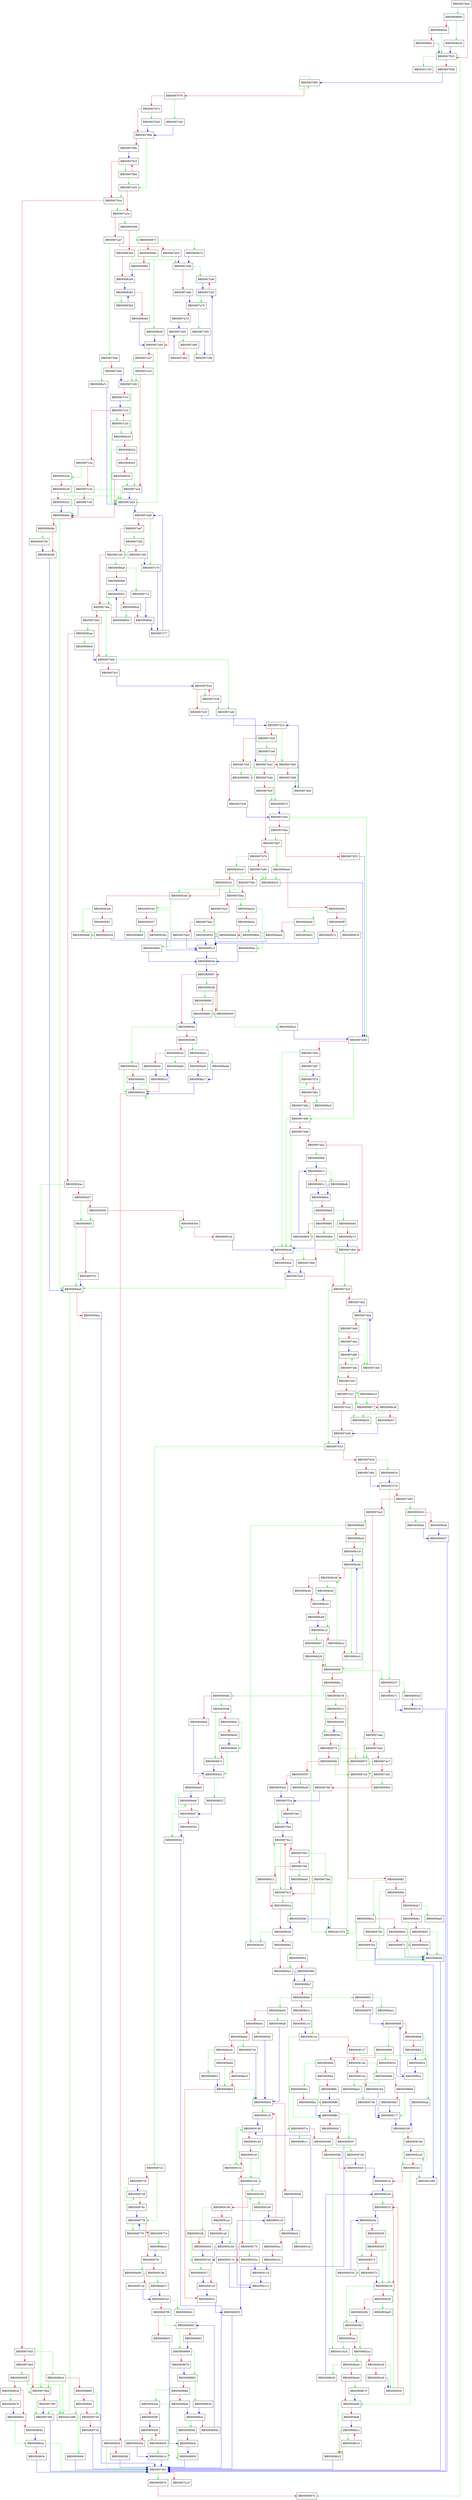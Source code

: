 digraph ____strtof128_l_internal {
  node [shape="box"];
  graph [splines=ortho];
  BB009078e0 -> BB00908690 [color="green"];
  BB009078e0 -> BB00907925 [color="red"];
  BB00907925 -> BB00401100 [color="green"];
  BB00907925 -> BB0090987b [color="green"];
  BB00907925 -> BB00907949 [color="red"];
  BB00907949 -> BB00907960 [color="blue"];
  BB00907960 -> BB00907960 [color="green"];
  BB00907960 -> BB00907976 [color="red"];
  BB00907976 -> BB00907cb0 [color="green"];
  BB00907976 -> BB0090797e [color="red"];
  BB0090797e -> BB00907bd0 [color="green"];
  BB0090797e -> BB0090798e [color="red"];
  BB0090798e -> BB00907a30 [color="green"];
  BB0090798e -> BB0090799e [color="red"];
  BB0090799e -> BB009079c5 [color="blue"];
  BB009079b0 -> BB00907a30 [color="green"];
  BB009079b0 -> BB009079c5 [color="red"];
  BB009079c5 -> BB009079b0 [color="green"];
  BB009079c5 -> BB009079ca [color="red"];
  BB009079ca -> BB00907a3a [color="green"];
  BB009079ca -> BB009079d3 [color="red"];
  BB009079d3 -> BB009086cd [color="green"];
  BB009079d3 -> BB009079e5 [color="red"];
  BB009079e5 -> BB00908608 [color="green"];
  BB009079e5 -> BB009079ed [color="red"];
  BB009079ed -> BB009079fd [color="green"];
  BB009079ed -> BB009079f5 [color="red"];
  BB009079f5 -> BB009079fd [color="blue"];
  BB009079fd -> BB00907a01 [color="blue"];
  BB00907a01 -> BB00909876 [color="green"];
  BB00907a01 -> BB00907a18 [color="red"];
  BB00907a30 -> BB009079ca [color="green"];
  BB00907a30 -> BB00907a3a [color="red"];
  BB00907a3a -> BB00908388 [color="green"];
  BB00907a3a -> BB00907a47 [color="red"];
  BB00907a47 -> BB00907bde [color="green"];
  BB00907a47 -> BB00907a50 [color="red"];
  BB00907a50 -> BB00907a56 [color="blue"];
  BB00907a56 -> BB00907ca6 [color="green"];
  BB00907a56 -> BB00907a6b [color="red"];
  BB00907a6b -> BB00907a70 [color="blue"];
  BB00907a70 -> BB00907c85 [color="green"];
  BB00907a70 -> BB00907a79 [color="red"];
  BB00907a79 -> BB00907a96 [color="blue"];
  BB00907a80 -> BB00907c90 [color="green"];
  BB00907a80 -> BB00907a93 [color="red"];
  BB00907a93 -> BB00907a96 [color="blue"];
  BB00907a96 -> BB00907a80 [color="green"];
  BB00907a96 -> BB00907a9d [color="red"];
  BB00907a9d -> BB00907ad3 [color="green"];
  BB00907a9d -> BB00907aa7 [color="red"];
  BB00907aa7 -> BB00907c08 [color="green"];
  BB00907aa7 -> BB00907ac5 [color="red"];
  BB00907ac5 -> BB00907c08 [color="green"];
  BB00907ac5 -> BB00907acd [color="red"];
  BB00907acd -> BB00907ad3 [color="blue"];
  BB00907ad3 -> BB00907ad9 [color="blue"];
  BB00907ad9 -> BB00907c70 [color="green"];
  BB00907ad9 -> BB00907ae7 [color="red"];
  BB00907ae7 -> BB00907c58 [color="green"];
  BB00907ae7 -> BB00907af1 [color="red"];
  BB00907af1 -> BB009089a9 [color="green"];
  BB00907af1 -> BB00907afa [color="red"];
  BB00907afa -> BB00907b0b [color="green"];
  BB00907afa -> BB00907b02 [color="red"];
  BB00907b02 -> BB009092aa [color="green"];
  BB00907b02 -> BB00907b0b [color="red"];
  BB00907b0b -> BB00907cd0 [color="green"];
  BB00907b0b -> BB00907b1f [color="red"];
  BB00907b1f -> BB00907b3a [color="blue"];
  BB00907b28 -> BB00907cd0 [color="green"];
  BB00907b28 -> BB00907b3a [color="red"];
  BB00907b3a -> BB00907b28 [color="green"];
  BB00907b3a -> BB00907b3f [color="red"];
  BB00907b3f -> BB00907b42 [color="blue"];
  BB00907b42 -> BB00909992 [color="green"];
  BB00907b42 -> BB00907b4b [color="red"];
  BB00907b4b -> BB00908670 [color="green"];
  BB00907b4b -> BB00907b5f [color="red"];
  BB00907b5f -> BB00908670 [color="green"];
  BB00907b5f -> BB00907b67 [color="red"];
  BB00907b67 -> BB009084e0 [color="green"];
  BB00907b67 -> BB00907b76 [color="red"];
  BB00907b76 -> BB009083c4 [color="green"];
  BB00907b76 -> BB00907b80 [color="red"];
  BB00907b80 -> BB00908420 [color="green"];
  BB00907b80 -> BB00907b8c [color="red"];
  BB00907b8c -> BB009083df [color="green"];
  BB00907b8c -> BB00907b9a [color="red"];
  BB00907b9a -> BB00908a50 [color="green"];
  BB00907b9a -> BB00907ba3 [color="red"];
  BB00907ba3 -> BB00909935 [color="green"];
  BB00907ba3 -> BB00907bac [color="red"];
  BB00907bac -> BB00909935 [color="green"];
  BB00907bac -> BB00907bb5 [color="red"];
  BB00907bb5 -> BB0090851f [color="blue"];
  BB00907bd0 -> BB0090798e [color="blue"];
  BB00907bde -> BB00908a7c [color="green"];
  BB00907bde -> BB00907beb [color="red"];
  BB00907beb -> BB00907c08 [color="blue"];
  BB00907c08 -> BB00908430 [color="green"];
  BB00907c08 -> BB00907c10 [color="red"];
  BB00907c10 -> BB00907c33 [color="blue"];
  BB00907c20 -> BB00908430 [color="green"];
  BB00907c20 -> BB00907c33 [color="red"];
  BB00907c33 -> BB00907c20 [color="green"];
  BB00907c33 -> BB00907c3a [color="red"];
  BB00907c3a -> BB00909240 [color="green"];
  BB00907c3a -> BB00907c45 [color="red"];
  BB00907c45 -> BB00907ad3 [color="green"];
  BB00907c45 -> BB00907c4f [color="red"];
  BB00907c4f -> BB0090846a [color="blue"];
  BB00907c58 -> BB00907af1 [color="green"];
  BB00907c58 -> BB00907c6b [color="red"];
  BB00907c6b -> BB00907c70 [color="blue"];
  BB00907c70 -> BB00907c77 [color="blue"];
  BB00907c77 -> BB00907ad9 [color="blue"];
  BB00907c85 -> BB00907c90 [color="blue"];
  BB00907c90 -> BB00907c93 [color="blue"];
  BB00907c93 -> BB00907a70 [color="green"];
  BB00907c93 -> BB00907ca6 [color="red"];
  BB00907ca6 -> BB00907c93 [color="blue"];
  BB00907cb0 -> BB0090798e [color="blue"];
  BB00907cd0 -> BB00907d1b [color="blue"];
  BB00907ce8 -> BB00907b42 [color="green"];
  BB00907ce8 -> BB00907d00 [color="red"];
  BB00907d00 -> BB00907d0e [color="green"];
  BB00907d00 -> BB00907d06 [color="red"];
  BB00907d06 -> BB00907d0e [color="blue"];
  BB00907d0e -> BB00907d1b [color="blue"];
  BB00907d1b -> BB00907d00 [color="green"];
  BB00907d1b -> BB00907d29 [color="red"];
  BB00907d29 -> BB00907ce8 [color="green"];
  BB00907d29 -> BB00907d2f [color="red"];
  BB00907d2f -> BB00909992 [color="green"];
  BB00907d2f -> BB00907d38 [color="red"];
  BB00907d38 -> BB00907d44 [color="blue"];
  BB00907d44 -> BB00907d58 [color="green"];
  BB00907d44 -> BB00907d4a [color="red"];
  BB00907d4a -> BB00907b67 [color="green"];
  BB00907d4a -> BB00907d53 [color="red"];
  BB00907d53 -> BB00907d58 [color="blue"];
  BB00907d58 -> BB00907d90 [color="green"];
  BB00907d58 -> BB00907d5d [color="red"];
  BB00907d5d -> BB009084c8 [color="green"];
  BB00907d5d -> BB00907d67 [color="red"];
  BB00907d67 -> BB00907d70 [color="blue"];
  BB00907d70 -> BB00907d70 [color="green"];
  BB00907d70 -> BB00907d81 [color="red"];
  BB00907d81 -> BB009099e3 [color="green"];
  BB00907d81 -> BB00907d8a [color="red"];
  BB00907d8a -> BB00907d90 [color="blue"];
  BB00907d90 -> BB009084c8 [color="green"];
  BB00907d90 -> BB00907d99 [color="red"];
  BB00907d99 -> BB009084c8 [color="green"];
  BB00907d99 -> BB00907da2 [color="red"];
  BB00907da2 -> BB009088b8 [color="green"];
  BB00907da2 -> BB00907db0 [color="red"];
  BB00907db0 -> BB00907dc9 [color="green"];
  BB00907db0 -> BB00907db8 [color="red"];
  BB00907db8 -> BB00907dc0 [color="blue"];
  BB00907dc0 -> BB009084a0 [color="green"];
  BB00907dc0 -> BB00907dc9 [color="red"];
  BB00907dc9 -> BB00907e53 [color="green"];
  BB00907dc9 -> BB00907dd2 [color="red"];
  BB00907dd2 -> BB00907de4 [color="blue"];
  BB00907de0 -> BB00907de4 [color="blue"];
  BB00907de4 -> BB00907de0 [color="green"];
  BB00907de4 -> BB00907de9 [color="red"];
  BB00907de9 -> BB00907e0c [color="green"];
  BB00907de9 -> BB00907dee [color="red"];
  BB00907dee -> BB00907df8 [color="blue"];
  BB00907df8 -> BB00907de0 [color="green"];
  BB00907df8 -> BB00907dfe [color="red"];
  BB00907dfe -> BB00907df8 [color="green"];
  BB00907dfe -> BB00907e0c [color="red"];
  BB00907e0c -> BB00908e25 [color="green"];
  BB00907e0c -> BB00907e21 [color="red"];
  BB00907e21 -> BB009098f7 [color="green"];
  BB00907e21 -> BB00907e2d [color="red"];
  BB00907e2d -> BB00909b30 [color="green"];
  BB00907e2d -> BB00907e48 [color="red"];
  BB00907e48 -> BB00907e53 [color="blue"];
  BB00907e53 -> BB00908741 [color="green"];
  BB00907e53 -> BB00907e5d [color="red"];
  BB00907e5d -> BB00908934 [color="green"];
  BB00907e5d -> BB00907e6b [color="red"];
  BB00907e6b -> BB00907e78 [color="blue"];
  BB00907e78 -> BB00909257 [color="green"];
  BB00907e78 -> BB00907e95 [color="red"];
  BB00907e95 -> BB00909433 [color="green"];
  BB00907e95 -> BB00907ea2 [color="red"];
  BB00907ea2 -> BB00908bb9 [color="green"];
  BB00907ea2 -> BB00907eab [color="red"];
  BB00907eab -> BB00909973 [color="green"];
  BB00907eab -> BB00907eb4 [color="red"];
  BB00907eb4 -> BB00909973 [color="green"];
  BB00907eb4 -> BB00907ec7 [color="red"];
  BB00907ec7 -> BB009097e4 [color="green"];
  BB00907ec7 -> BB00907ed1 [color="red"];
  BB00907ed1 -> BB00909954 [color="green"];
  BB00907ed1 -> BB00907f0f [color="red"];
  BB00907f0f -> BB00907f1a [color="blue"];
  BB00907f1a -> BB00907f4d [color="green"];
  BB00907f1a -> BB00907f42 [color="red"];
  BB00907f42 -> BB00907f4d [color="blue"];
  BB00907f4d -> BB00907fce [color="blue"];
  BB00907fa0 -> BB00401070 [color="green"];
  BB00907fa0 -> BB00907fc3 [color="red"];
  BB00907fc3 -> BB0090802a [color="green"];
  BB00907fc3 -> BB00907fce [color="red"];
  BB00907fce -> BB00907fc3 [color="green"];
  BB00907fce -> BB00907fd3 [color="red"];
  BB00907fd3 -> BB00907fa0 [color="green"];
  BB00907fd3 -> BB00907fdf [color="red"];
  BB00907fdf -> BB00908ad0 [color="green"];
  BB00907fdf -> BB00908012 [color="red"];
  BB00908012 -> BB00907fce [color="green"];
  BB00908012 -> BB0090802a [color="red"];
  BB0090802a -> BB0090928b [color="green"];
  BB0090802a -> BB0090804d [color="red"];
  BB0090804d -> BB00909a40 [color="green"];
  BB0090804d -> BB00908062 [color="red"];
  BB00908062 -> BB00909060 [color="green"];
  BB00908062 -> BB009080a2 [color="red"];
  BB009080a2 -> BB009080a7 [color="blue"];
  BB009080a7 -> BB00908f51 [color="green"];
  BB009080a7 -> BB009080b9 [color="red"];
  BB009080b9 -> BB00908e92 [color="green"];
  BB009080b9 -> BB009080c3 [color="red"];
  BB009080c3 -> BB0090812e [color="green"];
  BB009080c3 -> BB00908114 [color="red"];
  BB00908114 -> BB0090812e [color="blue"];
  BB0090812e -> BB0090937a [color="green"];
  BB0090812e -> BB00908137 [color="red"];
  BB00908137 -> BB009095eb [color="green"];
  BB00908137 -> BB0090814d [color="red"];
  BB0090814d -> BB0090968b [color="green"];
  BB0090814d -> BB0090815a [color="red"];
  BB0090815a -> BB00909ab4 [color="green"];
  BB0090815a -> BB00908164 [color="red"];
  BB00908164 -> BB00908177 [color="blue"];
  BB00908177 -> BB00908180 [color="blue"];
  BB00908180 -> BB009081b1 [color="green"];
  BB00908180 -> BB00908184 [color="red"];
  BB00908184 -> BB009081a0 [color="blue"];
  BB009081a0 -> BB009081a0 [color="green"];
  BB009081a0 -> BB009081b1 [color="red"];
  BB009081b1 -> BB00401080 [color="green"];
  BB009081b1 -> BB00908af9 [color="green"];
  BB009081b1 -> BB009081fa [color="red"];
  BB009081fa -> BB00908240 [color="blue"];
  BB00908240 -> BB0090831f [color="green"];
  BB00908240 -> BB00908250 [color="red"];
  BB00908250 -> BB0090828f [color="green"];
  BB00908250 -> BB0090826f [color="red"];
  BB0090826f -> BB00909ad3 [color="green"];
  BB0090826f -> BB0090828b [color="red"];
  BB0090828b -> BB0090828f [color="blue"];
  BB0090828f -> BB009082ca [color="green"];
  BB0090828f -> BB009082ac [color="red"];
  BB009082ac -> BB00401020 [color="green"];
  BB009082ac -> BB009082ca [color="red"];
  BB009082ca -> BB00908ae0 [color="green"];
  BB009082ca -> BB009082df [color="red"];
  BB009082df -> BB009082fc [color="green"];
  BB009082df -> BB009082e9 [color="red"];
  BB009082e9 -> BB009082fc [color="blue"];
  BB009082fc -> BB00908250 [color="green"];
  BB009082fc -> BB0090831f [color="red"];
  BB0090831f -> BB0090835a [color="blue"];
  BB00908350 -> BB0090835a [color="blue"];
  BB0090835a -> BB00908373 [color="green"];
  BB0090835a -> BB0090835f [color="red"];
  BB0090835f -> BB00908250 [color="green"];
  BB0090835f -> BB00908365 [color="red"];
  BB00908365 -> BB00908250 [color="green"];
  BB00908365 -> BB00908373 [color="red"];
  BB00908373 -> BB00908350 [color="green"];
  BB00908373 -> BB0090837c [color="red"];
  BB0090837c -> BB00908250 [color="blue"];
  BB00908388 -> BB00908973 [color="green"];
  BB00908388 -> BB0090839a [color="red"];
  BB0090839a -> BB00907a56 [color="green"];
  BB0090839a -> BB009083a9 [color="red"];
  BB009083a9 -> BB009083b5 [color="blue"];
  BB009083b0 -> BB009083b5 [color="blue"];
  BB009083b5 -> BB009083b0 [color="green"];
  BB009083b5 -> BB009083bf [color="red"];
  BB009083bf -> BB00907a9d [color="blue"];
  BB009083c4 -> BB00908420 [color="green"];
  BB009083c4 -> BB009083d1 [color="red"];
  BB009083d1 -> BB00907b9a [color="green"];
  BB009083d1 -> BB009083df [color="red"];
  BB009083df -> BB0090934d [color="green"];
  BB009083df -> BB009083e8 [color="red"];
  BB009083e8 -> BB009098d8 [color="green"];
  BB009083e8 -> BB009083f1 [color="red"];
  BB009083f1 -> BB009098d8 [color="green"];
  BB009083f1 -> BB00908404 [color="red"];
  BB00908404 -> BB0090851f [color="blue"];
  BB00908420 -> BB00907d58 [color="blue"];
  BB00908430 -> BB00907ad3 [color="green"];
  BB00908430 -> BB0090843a [color="red"];
  BB0090843a -> BB00907ad3 [color="green"];
  BB0090843a -> BB00908443 [color="red"];
  BB00908443 -> BB00907acd [color="green"];
  BB00908443 -> BB0090845b [color="red"];
  BB0090845b -> BB00907acd [color="green"];
  BB0090845b -> BB0090846a [color="red"];
  BB0090846a -> BB009084a0 [color="green"];
  BB0090846a -> BB0090848a [color="red"];
  BB0090848a -> BB00909709 [color="green"];
  BB0090848a -> BB00908498 [color="red"];
  BB00908498 -> BB009084a0 [color="blue"];
  BB009084a0 -> BB009079fd [color="green"];
  BB009084a0 -> BB009084ac [color="red"];
  BB009084ac -> BB00907a01 [color="blue"];
  BB009084b9 -> BB009084c8 [color="blue"];
  BB009084c8 -> BB00907db8 [color="green"];
  BB009084c8 -> BB009084d4 [color="red"];
  BB009084d4 -> BB00907dc0 [color="blue"];
  BB009084e0 -> BB00908420 [color="green"];
  BB009084e0 -> BB009084f5 [color="red"];
  BB009084f5 -> BB00908aa8 [color="green"];
  BB009084f5 -> BB009084ff [color="red"];
  BB009084ff -> BB00909916 [color="green"];
  BB009084ff -> BB00908512 [color="red"];
  BB00908512 -> BB0090851f [color="blue"];
  BB0090851f -> BB0090854e [color="blue"];
  BB0090854e -> BB00908587 [color="blue"];
  BB00908558 -> BB00908680 [color="green"];
  BB00908558 -> BB00908569 [color="red"];
  BB00908569 -> BB00908ba2 [color="green"];
  BB00908569 -> BB00908587 [color="red"];
  BB00908587 -> BB00908558 [color="green"];
  BB00908587 -> BB0090858c [color="red"];
  BB0090858c -> BB009089e4 [color="green"];
  BB0090858c -> BB00908596 [color="red"];
  BB00908596 -> BB00908a01 [color="green"];
  BB00908596 -> BB009085ad [color="red"];
  BB009085ad -> BB00908a8e [color="green"];
  BB009085ad -> BB009085bb [color="red"];
  BB009085bb -> BB009085c3 [color="blue"];
  BB009085c3 -> BB009085e0 [color="red"];
  BB009085e0 -> BB009085e0 [color="green"];
  BB009085e0 -> BB009085ef [color="red"];
  BB009085ef -> BB00907a01 [color="green"];
  BB009085ef -> BB009085fd [color="red"];
  BB009085fd -> BB00907a01 [color="blue"];
  BB00908608 -> BB00401088 [color="green"];
  BB00908608 -> BB009079ed [color="green"];
  BB00908608 -> BB0090862b [color="red"];
  BB0090862b -> BB00909476 [color="green"];
  BB0090862b -> BB00908641 [color="red"];
  BB00908641 -> BB0090864e [color="green"];
  BB00908641 -> BB0090864b [color="red"];
  BB0090864b -> BB0090864e [color="blue"];
  BB0090864e -> BB00907a01 [color="green"];
  BB0090864e -> BB0090865c [color="red"];
  BB0090865c -> BB00907a01 [color="blue"];
  BB00908670 -> BB00907d44 [color="blue"];
  BB00908680 -> BB00908569 [color="green"];
  BB00908680 -> BB0090868b [color="red"];
  BB0090868b -> BB0090858c [color="blue"];
  BB00908690 -> BB00908a33 [color="green"];
  BB00908690 -> BB009086ae [color="red"];
  BB009086ae -> BB00907925 [color="green"];
  BB009086ae -> BB009086bc [color="red"];
  BB009086bc -> BB00907925 [color="blue"];
  BB009086cd -> BB00401088 [color="green"];
  BB009086cd -> BB009079ed [color="green"];
  BB009086cd -> BB009086f0 [color="red"];
  BB009086f0 -> BB00908726 [color="green"];
  BB009086f0 -> BB009086fa [color="red"];
  BB009086fa -> BB00401088 [color="green"];
  BB009086fa -> BB00908726 [color="red"];
  BB00908726 -> BB00909469 [color="green"];
  BB00908726 -> BB00908734 [color="red"];
  BB00908734 -> BB00907a01 [color="blue"];
  BB00908741 -> BB00908779 [color="green"];
  BB00908741 -> BB00908755 [color="red"];
  BB00908755 -> BB00908758 [color="blue"];
  BB00908758 -> BB00908758 [color="green"];
  BB00908758 -> BB0090876c [color="red"];
  BB0090876c -> BB00908779 [color="blue"];
  BB00908770 -> BB00908779 [color="blue"];
  BB00908779 -> BB00908770 [color="green"];
  BB00908779 -> BB0090877e [color="red"];
  BB0090877e -> BB00908a41 [color="green"];
  BB0090877e -> BB00908791 [color="red"];
  BB00908791 -> BB00909a95 [color="green"];
  BB00908791 -> BB009087a6 [color="red"];
  BB009087a6 -> BB00908e7c [color="green"];
  BB009087a6 -> BB009087cd [color="red"];
  BB009087cd -> BB009087ed [color="blue"];
  BB009087ed -> BB009099c4 [color="green"];
  BB009087ed -> BB009087f6 [color="red"];
  BB009087f6 -> BB00908853 [color="green"];
  BB009087f6 -> BB00908825 [color="red"];
  BB00908825 -> BB0090894c [color="blue"];
  BB00908830 -> BB00908841 [color="blue"];
  BB00908841 -> BB00908946 [color="green"];
  BB00908841 -> BB0090884b [color="red"];
  BB0090884b -> BB00908853 [color="blue"];
  BB00908853 -> BB00908869 [color="green"];
  BB00908853 -> BB00908862 [color="red"];
  BB00908862 -> BB00908869 [color="blue"];
  BB00908869 -> BB00908882 [color="green"];
  BB00908869 -> BB00908878 [color="red"];
  BB00908878 -> BB00908882 [color="blue"];
  BB00908882 -> BB00908830 [color="green"];
  BB00908882 -> BB0090888a [color="red"];
  BB0090888a -> BB009093ea [color="green"];
  BB0090888a -> BB009088ab [color="red"];
  BB009088ab -> BB00908841 [color="blue"];
  BB009088b8 -> BB00908913 [color="blue"];
  BB009088d8 -> BB009088e4 [color="blue"];
  BB009088e4 -> BB0090890f [color="green"];
  BB009088e4 -> BB009088e8 [color="red"];
  BB009088e8 -> BB00908e64 [color="green"];
  BB009088e8 -> BB009088f0 [color="red"];
  BB009088f0 -> BB009084b9 [color="green"];
  BB009088f0 -> BB0090890f [color="red"];
  BB0090890f -> BB00908913 [color="blue"];
  BB00908913 -> BB009088d8 [color="green"];
  BB00908913 -> BB0090891c [color="red"];
  BB0090891c -> BB009088e4 [color="blue"];
  BB00908934 -> BB00907e78 [color="blue"];
  BB00908946 -> BB00908955 [color="green"];
  BB00908946 -> BB0090894c [color="red"];
  BB0090894c -> BB00908955 [color="blue"];
  BB00908955 -> BB00907a01 [color="blue"];
  BB00908973 -> BB00909a7e [color="green"];
  BB00908973 -> BB00908984 [color="red"];
  BB00908984 -> BB00909b4f [color="green"];
  BB00908984 -> BB0090898d [color="red"];
  BB0090898d -> BB009083a9 [color="blue"];
  BB009089a9 -> BB0090971a [color="green"];
  BB009089a9 -> BB009089b6 [color="red"];
  BB009089b6 -> BB009089c3 [color="blue"];
  BB009089c0 -> BB009089c3 [color="blue"];
  BB009089c3 -> BB00907afa [color="green"];
  BB009089c3 -> BB009089cd [color="red"];
  BB009089cd -> BB009089c0 [color="green"];
  BB009089cd -> BB009089dc [color="red"];
  BB009089dc -> BB00907c77 [color="blue"];
  BB009089e4 -> BB009085e0 [color="green"];
  BB009089e4 -> BB009089f4 [color="red"];
  BB009089f4 -> BB009085e0 [color="blue"];
  BB00908a01 -> BB00908a9b [color="green"];
  BB00908a01 -> BB00908a0f [color="red"];
  BB00908a0f -> BB00908a17 [color="blue"];
  BB00908a17 -> BB009085e0 [color="blue"];
  BB00908a33 -> BB00907925 [color="blue"];
  BB00908a41 -> BB00908791 [color="blue"];
  BB00908a50 -> BB009095bc [color="green"];
  BB00908a50 -> BB00908a5a [color="red"];
  BB00908a5a -> BB0090989a [color="green"];
  BB00908a5a -> BB00908a6d [color="red"];
  BB00908a6d -> BB0090851f [color="blue"];
  BB00908a7c -> BB00907ad3 [color="blue"];
  BB00908a8e -> BB009085c3 [color="blue"];
  BB00908a9b -> BB00908a17 [color="blue"];
  BB00908aa8 -> BB00909a02 [color="green"];
  BB00908aa8 -> BB00908abb [color="red"];
  BB00908abb -> BB0090851f [color="blue"];
  BB00908ad0 -> BB00907fc3 [color="blue"];
  BB00908ae0 -> BB00908b58 [color="green"];
  BB00908ae0 -> BB00908ae6 [color="red"];
  BB00908ae6 -> BB00908b70 [color="green"];
  BB00908ae6 -> BB00908af9 [color="red"];
  BB00908af9 -> BB00908b22 [color="green"];
  BB00908af9 -> BB00908aff [color="red"];
  BB00908aff -> BB00908b1c [color="blue"];
  BB00908b10 -> BB00908b22 [color="green"];
  BB00908b10 -> BB00908b1c [color="red"];
  BB00908b1c -> BB00908b10 [color="green"];
  BB00908b1c -> BB00908b22 [color="red"];
  BB00908b22 -> BB00907a01 [color="blue"];
  BB00908b58 -> BB00908240 [color="blue"];
  BB00908b70 -> BB00908af9 [color="blue"];
  BB00908ba2 -> BB00907d58 [color="blue"];
  BB00908bb9 -> BB00909a40 [color="green"];
  BB00908bb9 -> BB00908bcb [color="red"];
  BB00908bcb -> BB00908d46 [color="green"];
  BB00908bcb -> BB00908c19 [color="red"];
  BB00908c19 -> BB00908c60 [color="blue"];
  BB00908c60 -> BB00908ce3 [color="green"];
  BB00908c60 -> BB00908c68 [color="red"];
  BB00908c68 -> BB00908cef [color="green"];
  BB00908c68 -> BB00908c8c [color="red"];
  BB00908c8c -> BB00908ca2 [color="red"];
  BB00908ca2 -> BB00908cc2 [color="green"];
  BB00908ca2 -> BB00908cb9 [color="red"];
  BB00908cb9 -> BB00908cc2 [color="blue"];
  BB00908cc2 -> BB00908d07 [color="green"];
  BB00908cc2 -> BB00908cce [color="red"];
  BB00908cce -> BB00908c68 [color="green"];
  BB00908cce -> BB00908ce3 [color="red"];
  BB00908ce3 -> BB00908c60 [color="blue"];
  BB00908cef -> BB00908ca2 [color="blue"];
  BB00908d07 -> BB00908d46 [color="green"];
  BB00908d07 -> BB00908d29 [color="red"];
  BB00908d29 -> BB00401070 [color="green"];
  BB00908d29 -> BB00908d46 [color="red"];
  BB00908d46 -> BB00909257 [color="green"];
  BB00908d46 -> BB00908d6e [color="red"];
  BB00908d6e -> BB0090949e [color="green"];
  BB00908d6e -> BB00908d78 [color="red"];
  BB00908d78 -> BB00909531 [color="green"];
  BB00908d78 -> BB00908d81 [color="red"];
  BB00908d81 -> BB0090982a [color="green"];
  BB00908d81 -> BB00908d9e [color="red"];
  BB00908d9e -> BB00909780 [color="green"];
  BB00908d9e -> BB00908da7 [color="red"];
  BB00908da7 -> BB00909af2 [color="green"];
  BB00908da7 -> BB00908db1 [color="red"];
  BB00908db1 -> BB00908e09 [color="green"];
  BB00908db1 -> BB00908df1 [color="red"];
  BB00908df1 -> BB00908e09 [color="green"];
  BB00908df1 -> BB00908e00 [color="red"];
  BB00908e00 -> BB00908e09 [color="blue"];
  BB00908e09 -> BB00907a01 [color="blue"];
  BB00908e25 -> BB009098f7 [color="green"];
  BB00908e25 -> BB00908e38 [color="red"];
  BB00908e38 -> BB00909b30 [color="green"];
  BB00908e38 -> BB00908e57 [color="red"];
  BB00908e57 -> BB00907e48 [color="blue"];
  BB00908e64 -> BB00907db0 [color="green"];
  BB00908e64 -> BB00908e72 [color="red"];
  BB00908e72 -> BB00907db0 [color="blue"];
  BB00908e7c -> BB009087ed [color="blue"];
  BB00908e92 -> BB009090a8 [color="green"];
  BB00908e92 -> BB00908eb4 [color="red"];
  BB00908eb4 -> BB009095d2 [color="green"];
  BB00908eb4 -> BB00908ebd [color="red"];
  BB00908ebd -> BB00909726 [color="green"];
  BB00908ebd -> BB00908ec6 [color="red"];
  BB00908ec6 -> BB00909803 [color="green"];
  BB00908ec6 -> BB00908ed0 [color="red"];
  BB00908ed0 -> BB00908f0d [color="green"];
  BB00908ed0 -> BB00908ee3 [color="red"];
  BB00908ee3 -> BB00908f0d [color="red"];
  BB00908f0d -> BB009090b5 [color="green"];
  BB00908f0d -> BB00908f1e [color="red"];
  BB00908f1e -> BB00908f35 [color="blue"];
  BB00908f35 -> BB00907a01 [color="blue"];
  BB00908f51 -> BB00909a21 [color="green"];
  BB00908f51 -> BB00908f78 [color="red"];
  BB00908f78 -> BB00908f98 [color="blue"];
  BB00908f98 -> BB00908fd8 [color="green"];
  BB00908f98 -> BB00908fa9 [color="red"];
  BB00908fa9 -> BB00908fc4 [color="green"];
  BB00908fa9 -> BB00908fb3 [color="red"];
  BB00908fb3 -> BB00908fc4 [color="blue"];
  BB00908fc4 -> BB00908fcc [color="blue"];
  BB00908fcc -> BB00908f98 [color="blue"];
  BB00908fd8 -> BB00909054 [color="green"];
  BB00908fd8 -> BB00908fde [color="red"];
  BB00908fde -> BB009099b1 [color="green"];
  BB00908fde -> BB00908fea [color="red"];
  BB00908fea -> BB00908ff9 [color="green"];
  BB00908fea -> BB00908ff4 [color="red"];
  BB00908ff4 -> BB00908ff9 [color="blue"];
  BB00908ff9 -> BB00908ffe [color="blue"];
  BB00908ffe -> BB00909037 [color="green"];
  BB00908ffe -> BB0090900d [color="red"];
  BB0090900d -> BB00909037 [color="red"];
  BB00909037 -> BB00908f35 [color="blue"];
  BB00909054 -> BB00908fcc [color="blue"];
  BB00909060 -> BB009080a2 [color="green"];
  BB00909060 -> BB0090908d [color="red"];
  BB0090908d -> BB009080a7 [color="blue"];
  BB009090a8 -> BB009090b5 [color="blue"];
  BB009090b5 -> BB0090912f [color="green"];
  BB009090b5 -> BB009090d6 [color="red"];
  BB009090d6 -> BB009090e0 [color="blue"];
  BB009090e0 -> BB009091cd [color="green"];
  BB009090e0 -> BB009090ec [color="red"];
  BB009090ec -> BB00909190 [color="green"];
  BB009090ec -> BB0090910c [color="red"];
  BB0090910c -> BB00909119 [color="blue"];
  BB00909119 -> BB0090911c [color="blue"];
  BB0090911c -> BB00909125 [color="blue"];
  BB00909125 -> BB009090e0 [color="green"];
  BB00909125 -> BB0090912f [color="red"];
  BB0090912f -> BB00909148 [color="blue"];
  BB00909148 -> BB00909154 [color="green"];
  BB00909148 -> BB0090914d [color="red"];
  BB0090914d -> BB00909164 [color="green"];
  BB0090914d -> BB0090914f [color="red"];
  BB0090914f -> BB00909164 [color="green"];
  BB0090914f -> BB00909154 [color="red"];
  BB00909154 -> BB00909148 [color="green"];
  BB00909154 -> BB00909164 [color="red"];
  BB00909164 -> BB00909190 [color="green"];
  BB00909164 -> BB00909175 [color="red"];
  BB00909175 -> BB0090932e [color="green"];
  BB00909175 -> BB0090917e [color="red"];
  BB0090917e -> BB0090911c [color="blue"];
  BB00909190 -> BB009091e9 [color="green"];
  BB00909190 -> BB00909196 [color="red"];
  BB00909196 -> BB009091fb [color="green"];
  BB00909196 -> BB009091a1 [color="red"];
  BB009091a1 -> BB009091b0 [color="green"];
  BB009091a1 -> BB009091ab [color="red"];
  BB009091ab -> BB009091b0 [color="blue"];
  BB009091b0 -> BB009091b5 [color="blue"];
  BB009091b5 -> BB00909207 [color="green"];
  BB009091b5 -> BB009091c0 [color="red"];
  BB009091c0 -> BB00908f1e [color="blue"];
  BB009091cd -> BB00909148 [color="blue"];
  BB009091e9 -> BB00909125 [color="blue"];
  BB009091fb -> BB009091b5 [color="green"];
  BB009091fb -> BB00909200 [color="red"];
  BB00909200 -> BB009091b5 [color="blue"];
  BB00909207 -> BB009091c0 [color="blue"];
  BB00909240 -> BB0090846a [color="green"];
  BB00909240 -> BB00909249 [color="red"];
  BB00909249 -> BB00907ad3 [color="green"];
  BB00909249 -> BB00909252 [color="red"];
  BB00909252 -> BB0090846a [color="blue"];
  BB00909257 -> BB009095af [color="green"];
  BB00909257 -> BB00909271 [color="red"];
  BB00909271 -> BB00909279 [color="blue"];
  BB00909279 -> BB00907a01 [color="blue"];
  BB0090928b -> BB00401070 [color="blue"];
  BB0090928b -> BB0090804d [color="blue"];
  BB009092aa -> BB009096e9 [color="green"];
  BB009092aa -> BB009092ee [color="red"];
  BB009092ee -> BB009079ed [color="green"];
  BB009092ee -> BB009092f7 [color="red"];
  BB009092f7 -> BB009096f3 [color="green"];
  BB009092f7 -> BB00909300 [color="red"];
  BB00909300 -> BB009096f3 [color="green"];
  BB00909300 -> BB0090930e [color="red"];
  BB0090930e -> BB0090930e [color="green"];
  BB0090930e -> BB00909324 [color="red"];
  BB00909324 -> BB009084c8 [color="blue"];
  BB0090932e -> BB00909119 [color="blue"];
  BB0090934d -> BB009096d3 [color="green"];
  BB0090934d -> BB00909357 [color="red"];
  BB00909357 -> BB009098b9 [color="green"];
  BB00909357 -> BB0090936a [color="red"];
  BB0090936a -> BB0090851f [color="blue"];
  BB0090937a -> BB00909b11 [color="green"];
  BB0090937a -> BB00909380 [color="red"];
  BB00909380 -> BB009097d8 [color="green"];
  BB00909380 -> BB00909388 [color="red"];
  BB00909388 -> BB00401020 [color="green"];
  BB00909388 -> BB009093c5 [color="red"];
  BB009093c5 -> BB009081fa [color="blue"];
  BB009093ea -> BB00909414 [color="green"];
  BB009093ea -> BB009093f0 [color="red"];
  BB009093f0 -> BB00909409 [color="blue"];
  BB00909400 -> BB00909414 [color="green"];
  BB00909400 -> BB00909409 [color="red"];
  BB00909409 -> BB00909400 [color="green"];
  BB00909409 -> BB0090940e [color="red"];
  BB0090940e -> BB00909414 [color="blue"];
  BB00909414 -> BB00907a01 [color="blue"];
  BB00909433 -> BB009095de [color="green"];
  BB00909433 -> BB0090944f [color="red"];
  BB0090944f -> BB00909457 [color="blue"];
  BB00909457 -> BB00907a01 [color="blue"];
  BB00909469 -> BB00907a01 [color="blue"];
  BB00909476 -> BB00908641 [color="blue"];
  BB0090949e -> BB009095f8 [color="green"];
  BB0090949e -> BB009094b6 [color="red"];
  BB009094b6 -> BB009094d1 [color="blue"];
  BB009094d1 -> BB00909823 [color="green"];
  BB009094d1 -> BB009094e0 [color="red"];
  BB009094e0 -> BB009094e8 [color="blue"];
  BB009094e8 -> BB009094e8 [color="green"];
  BB009094e8 -> BB009094f7 [color="red"];
  BB009094f7 -> BB0090950c [color="green"];
  BB009094f7 -> BB00909502 [color="red"];
  BB00909502 -> BB0090950c [color="blue"];
  BB0090950c -> BB00907a01 [color="blue"];
  BB00909531 -> BB00401070 [color="green"];
  BB00909531 -> BB0090956c [color="green"];
  BB00909531 -> BB00909563 [color="red"];
  BB00909563 -> BB0090956c [color="blue"];
  BB0090956c -> BB00909973 [color="green"];
  BB0090956c -> BB00909575 [color="red"];
  BB00909575 -> BB00909973 [color="green"];
  BB00909575 -> BB0090958e [color="red"];
  BB0090958e -> BB009097e4 [color="green"];
  BB0090958e -> BB00909597 [color="red"];
  BB00909597 -> BB00909a5f [color="green"];
  BB00909597 -> BB009095a0 [color="red"];
  BB009095a0 -> BB00907f1a [color="blue"];
  BB009095af -> BB00909279 [color="blue"];
  BB009095bc -> BB0090854e [color="blue"];
  BB009095d2 -> BB009090b5 [color="blue"];
  BB009095de -> BB00909457 [color="blue"];
  BB009095eb -> BB00908180 [color="blue"];
  BB009095f8 -> BB0090967c [color="green"];
  BB009095f8 -> BB0090960c [color="red"];
  BB0090960c -> BB0090966f [color="green"];
  BB0090960c -> BB00909646 [color="red"];
  BB00909646 -> BB0090966f [color="blue"];
  BB0090966f -> BB009094d1 [color="green"];
  BB0090966f -> BB0090967c [color="red"];
  BB0090967c -> BB009094d1 [color="blue"];
  BB0090968b -> BB00909746 [color="green"];
  BB0090968b -> BB0090969e [color="red"];
  BB0090969e -> BB00908177 [color="green"];
  BB0090969e -> BB009096a7 [color="red"];
  BB009096a7 -> BB00908177 [color="blue"];
  BB009096d3 -> BB0090854e [color="blue"];
  BB009096e9 -> BB00907b0b [color="blue"];
  BB009096f3 -> BB009084a0 [color="green"];
  BB009096f3 -> BB00909701 [color="red"];
  BB00909701 -> BB009084a0 [color="blue"];
  BB00909709 -> BB00908498 [color="blue"];
  BB0090971a -> BB009089dc [color="blue"];
  BB00909726 -> BB009090b5 [color="blue"];
  BB00909746 -> BB00908177 [color="blue"];
  BB00909780 -> BB00908e09 [color="green"];
  BB00909780 -> BB009097be [color="red"];
  BB009097be -> BB00401080 [color="blue"];
  BB009097be -> BB00908e09 [color="blue"];
  BB009097d8 -> BB009093c5 [color="blue"];
  BB00909803 -> BB00908f0d [color="blue"];
  BB00909823 -> BB009094f7 [color="blue"];
  BB0090982a -> BB00401070 [color="green"];
  BB0090982a -> BB00908e09 [color="green"];
  BB0090982a -> BB0090985e [color="red"];
  BB0090985e -> BB00908e00 [color="green"];
  BB0090985e -> BB00909871 [color="red"];
  BB00909871 -> BB00908e09 [color="blue"];
  BB00909876 -> BB0090987b [color="red"];
  BB009099b1 -> BB00908ffe [color="green"];
  BB009099b1 -> BB009099ba [color="red"];
  BB009099ba -> BB00908ffe [color="blue"];
  BB00909a7e -> BB00907a56 [color="blue"];
  BB00909b4f -> BB00907a9d [color="blue"];
}